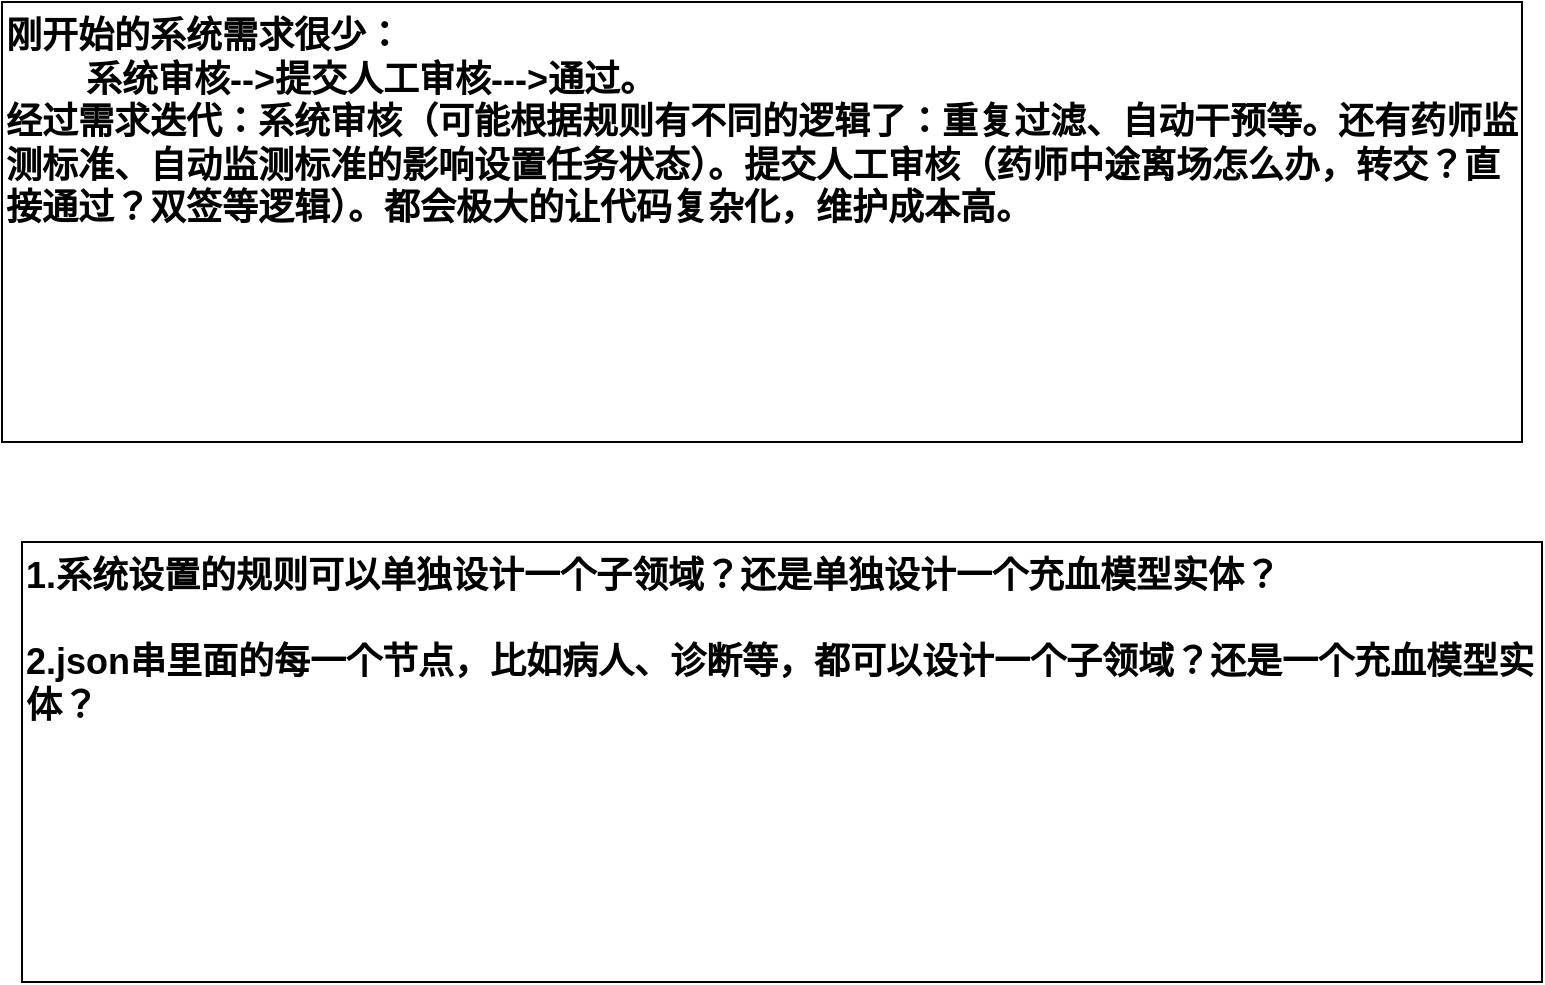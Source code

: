 <mxfile version="27.1.4">
  <diagram name="第 1 页" id="4cmuizqChZSZ_57hS7zJ">
    <mxGraphModel dx="2852" dy="1502" grid="1" gridSize="10" guides="1" tooltips="1" connect="1" arrows="1" fold="1" page="1" pageScale="1" pageWidth="827" pageHeight="1169" math="0" shadow="0">
      <root>
        <mxCell id="0" />
        <mxCell id="1" parent="0" />
        <mxCell id="rPxvf-ZjiWcw2DGCV5X8-1" value="1.系统设置的规则可以单独设计一个子领域？还是单独设计一个充血模型实体？&lt;div&gt;&lt;br&gt;&lt;/div&gt;&lt;div&gt;2.json串里面的每一个节点，比如病人、诊断等，都可以设计一个子领域？还是一个充血模型实体？&lt;/div&gt;" style="rounded=0;whiteSpace=wrap;html=1;fontStyle=1;fontSize=18;verticalAlign=top;align=left;" vertex="1" parent="1">
          <mxGeometry x="30" y="280" width="760" height="220" as="geometry" />
        </mxCell>
        <mxCell id="rPxvf-ZjiWcw2DGCV5X8-2" value="刚开始的系统需求很少：&lt;div&gt;&lt;span style=&quot;white-space: pre;&quot;&gt;&#x9;&lt;/span&gt;系统审核--&amp;gt;提交人工审核---&amp;gt;通过。&lt;br&gt;&lt;/div&gt;&lt;div&gt;经过需求迭代：系统审核（可能根据规则有不同的逻辑了：重复过滤、自动干预等。还有药师监测标准、自动监测标准的影响设置任务状态）。提交人工审核（药师中途离场怎么办，转交？直接通过？双签等逻辑）。都会极大的让代码复杂化，维护成本高。&lt;/div&gt;" style="rounded=0;whiteSpace=wrap;html=1;fontStyle=1;fontSize=18;verticalAlign=top;align=left;" vertex="1" parent="1">
          <mxGeometry x="20" y="10" width="760" height="220" as="geometry" />
        </mxCell>
      </root>
    </mxGraphModel>
  </diagram>
</mxfile>
